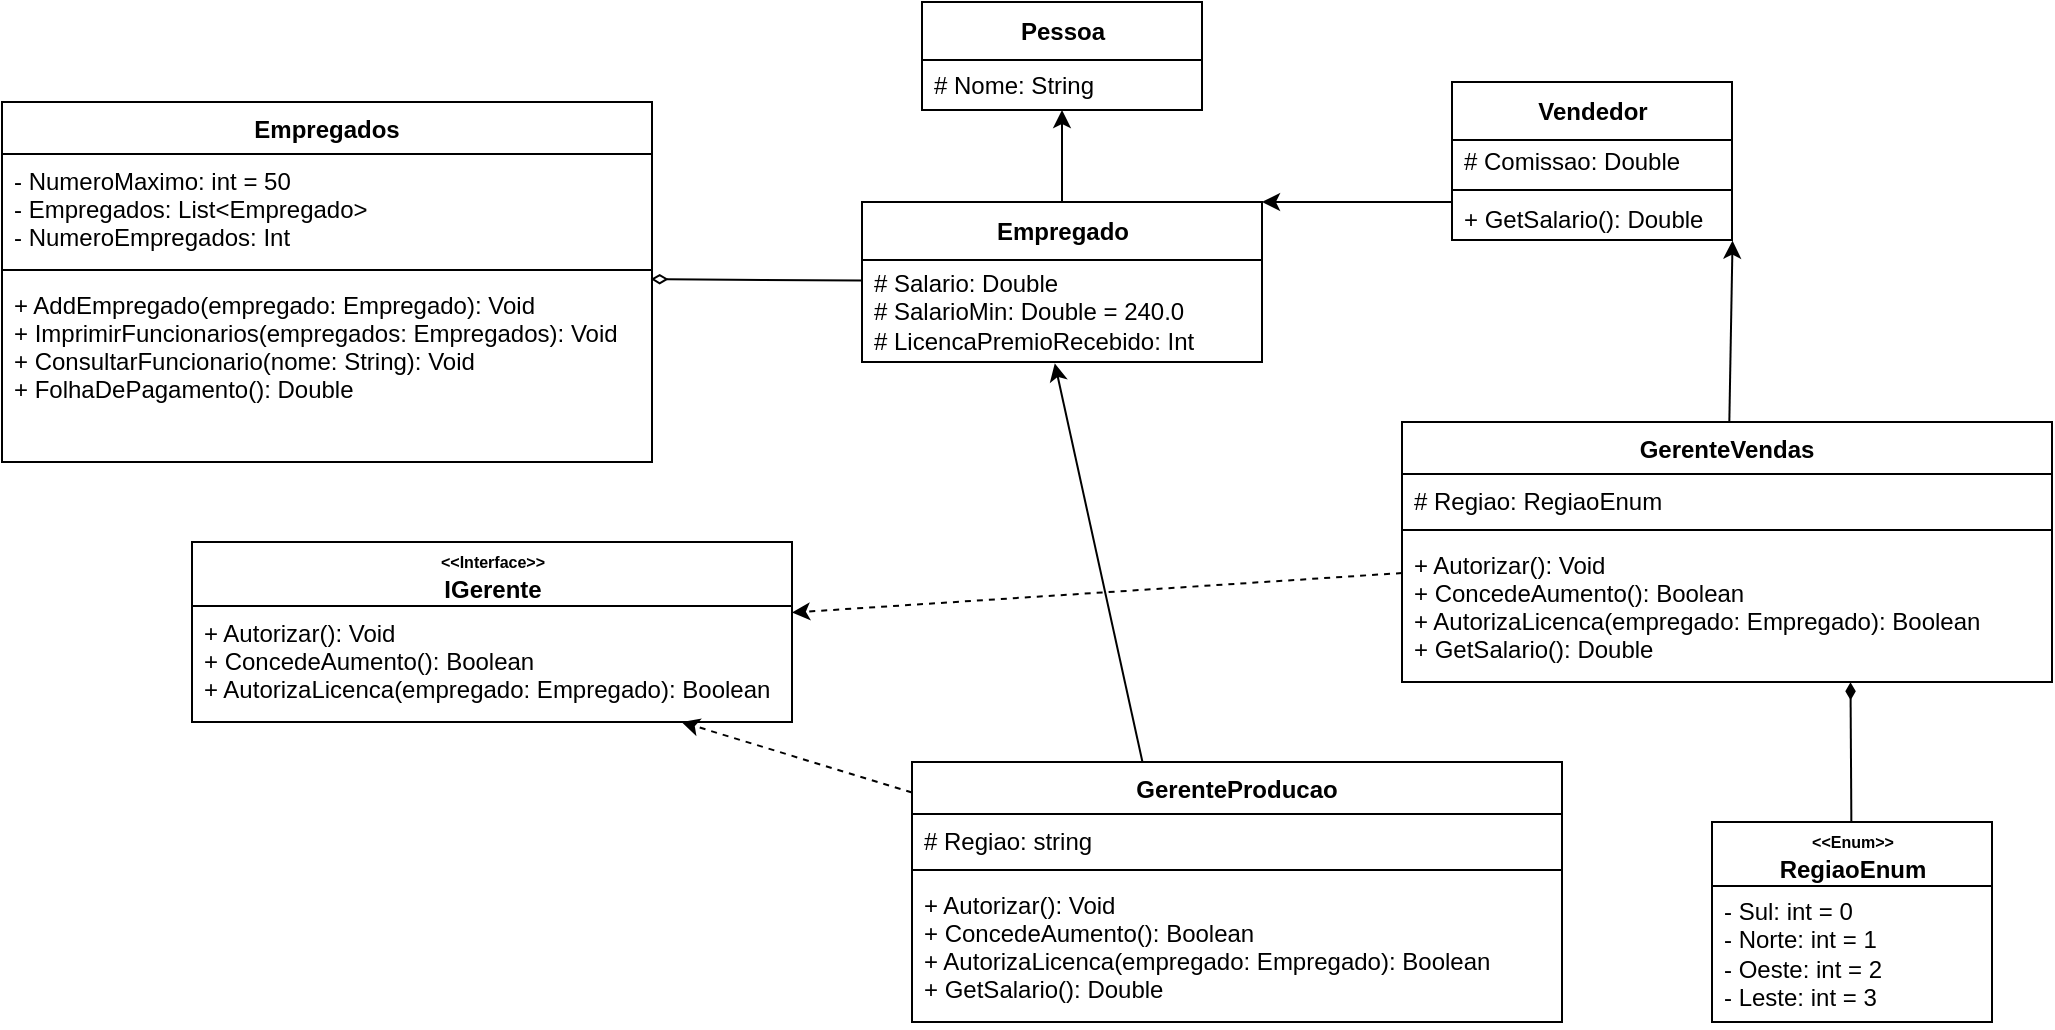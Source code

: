 <mxfile>
    <diagram id="yhuAyolEn7k7sATOD4Kq" name="Page-1">
        <mxGraphModel dx="389" dy="559" grid="1" gridSize="10" guides="1" tooltips="1" connect="1" arrows="1" fold="1" page="1" pageScale="1" pageWidth="850" pageHeight="1100" math="0" shadow="0">
            <root>
                <mxCell id="0"/>
                <mxCell id="1" parent="0"/>
                <mxCell id="2" value="Pessoa" style="swimlane;fontStyle=1;align=center;verticalAlign=middle;childLayout=stackLayout;horizontal=1;startSize=29;horizontalStack=0;resizeParent=1;resizeParentMax=0;resizeLast=0;collapsible=0;marginBottom=0;html=1;" vertex="1" parent="1">
                    <mxGeometry x="855" y="220" width="140" height="54" as="geometry"/>
                </mxCell>
                <mxCell id="3" value="# Nome: String" style="text;html=1;strokeColor=none;fillColor=none;align=left;verticalAlign=middle;spacingLeft=4;spacingRight=4;overflow=hidden;rotatable=0;points=[[0,0.5],[1,0.5]];portConstraint=eastwest;" vertex="1" parent="2">
                    <mxGeometry y="29" width="140" height="25" as="geometry"/>
                </mxCell>
                <mxCell id="5" value="Empregados" style="swimlane;fontStyle=1;align=center;verticalAlign=top;childLayout=stackLayout;horizontal=1;startSize=26;horizontalStack=0;resizeParent=1;resizeParentMax=0;resizeLast=0;collapsible=1;marginBottom=0;" vertex="1" parent="1">
                    <mxGeometry x="395" y="270" width="325" height="180" as="geometry"/>
                </mxCell>
                <mxCell id="6" value="- NumeroMaximo: int = 50&#10;- Empregados: List&lt;Empregado&gt;&#10;- NumeroEmpregados: Int" style="text;strokeColor=none;fillColor=none;align=left;verticalAlign=top;spacingLeft=4;spacingRight=4;overflow=hidden;rotatable=0;points=[[0,0.5],[1,0.5]];portConstraint=eastwest;strokeWidth=1;spacingTop=0;" vertex="1" parent="5">
                    <mxGeometry y="26" width="325" height="54" as="geometry"/>
                </mxCell>
                <mxCell id="7" value="" style="line;strokeWidth=1;fillColor=none;align=left;verticalAlign=middle;spacingTop=-1;spacingLeft=3;spacingRight=3;rotatable=0;labelPosition=right;points=[];portConstraint=eastwest;strokeColor=inherit;" vertex="1" parent="5">
                    <mxGeometry y="80" width="325" height="8" as="geometry"/>
                </mxCell>
                <mxCell id="8" value="+ AddEmpregado(empregado: Empregado): Void&#10;+ ImprimirFuncionarios(empregados: Empregados): Void&#10;+ ConsultarFuncionario(nome: String): Void&#10;+ FolhaDePagamento(): Double" style="text;strokeColor=none;fillColor=none;align=left;verticalAlign=top;spacingLeft=4;spacingRight=4;overflow=hidden;rotatable=0;points=[[0,0.5],[1,0.5]];portConstraint=eastwest;" vertex="1" parent="5">
                    <mxGeometry y="88" width="325" height="92" as="geometry"/>
                </mxCell>
                <mxCell id="11" style="edgeStyle=none;html=1;entryX=0.5;entryY=1;entryDx=0;entryDy=0;" edge="1" parent="1" source="9" target="2">
                    <mxGeometry relative="1" as="geometry"/>
                </mxCell>
                <mxCell id="67" style="edgeStyle=none;html=1;entryX=0.998;entryY=0.006;entryDx=0;entryDy=0;entryPerimeter=0;fontSize=8;endArrow=diamondThin;endFill=0;elbow=vertical;" edge="1" parent="1" source="9" target="8">
                    <mxGeometry relative="1" as="geometry"/>
                </mxCell>
                <mxCell id="9" value="Empregado" style="swimlane;fontStyle=1;align=center;verticalAlign=middle;childLayout=stackLayout;horizontal=1;startSize=29;horizontalStack=0;resizeParent=1;resizeParentMax=0;resizeLast=0;collapsible=0;marginBottom=0;html=1;" vertex="1" parent="1">
                    <mxGeometry x="825" y="320" width="200" height="80" as="geometry"/>
                </mxCell>
                <mxCell id="10" value="&lt;span style=&quot;&quot;&gt;# Salario: Double&lt;/span&gt;&lt;br style=&quot;padding: 0px; margin: 0px;&quot;&gt;&lt;span style=&quot;&quot;&gt;# SalarioMin: Double = 240.0&lt;/span&gt;&lt;br style=&quot;padding: 0px; margin: 0px;&quot;&gt;&lt;span style=&quot;&quot;&gt;# LicencaPremioRecebido: Int&lt;/span&gt;" style="text;html=1;strokeColor=none;fillColor=none;align=left;verticalAlign=middle;spacingLeft=4;spacingRight=4;overflow=hidden;rotatable=0;points=[[0,0.5],[1,0.5]];portConstraint=eastwest;" vertex="1" parent="9">
                    <mxGeometry y="29" width="200" height="51" as="geometry"/>
                </mxCell>
                <mxCell id="44" style="edgeStyle=none;html=1;entryX=1;entryY=0;entryDx=0;entryDy=0;fontSize=8;elbow=vertical;" edge="1" parent="1" target="9">
                    <mxGeometry relative="1" as="geometry">
                        <mxPoint x="1120" y="320" as="sourcePoint"/>
                    </mxGeometry>
                </mxCell>
                <mxCell id="18" value="Vendedor" style="swimlane;fontStyle=1;align=center;verticalAlign=middle;childLayout=stackLayout;horizontal=1;startSize=29;horizontalStack=0;resizeParent=1;resizeParentMax=0;resizeLast=0;collapsible=0;marginBottom=0;html=1;" vertex="1" parent="1">
                    <mxGeometry x="1120" y="260" width="140" height="79" as="geometry"/>
                </mxCell>
                <mxCell id="19" value="# Comissao: Double" style="text;html=1;strokeColor=none;fillColor=none;align=left;verticalAlign=middle;spacingLeft=4;spacingRight=4;overflow=hidden;rotatable=0;points=[[0,0.5],[1,0.5]];portConstraint=eastwest;" vertex="1" parent="18">
                    <mxGeometry y="29" width="140" height="21" as="geometry"/>
                </mxCell>
                <mxCell id="26" value="" style="line;strokeWidth=1;fillColor=none;align=left;verticalAlign=middle;spacingTop=-1;spacingLeft=3;spacingRight=3;rotatable=0;labelPosition=right;points=[];portConstraint=eastwest;strokeColor=inherit;" vertex="1" parent="18">
                    <mxGeometry y="50" width="140" height="8" as="geometry"/>
                </mxCell>
                <mxCell id="30" value="+ GetSalario(): Double" style="text;html=1;strokeColor=none;fillColor=none;align=left;verticalAlign=middle;spacingLeft=4;spacingRight=4;overflow=hidden;rotatable=0;points=[[0,0.5],[1,0.5]];portConstraint=eastwest;" vertex="1" parent="18">
                    <mxGeometry y="58" width="140" height="21" as="geometry"/>
                </mxCell>
                <mxCell id="41" style="edgeStyle=none;html=1;entryX=1.002;entryY=1.014;entryDx=0;entryDy=0;entryPerimeter=0;fontSize=8;elbow=vertical;" edge="1" parent="1" source="22" target="30">
                    <mxGeometry relative="1" as="geometry"/>
                </mxCell>
                <mxCell id="59" style="edgeStyle=none;html=1;dashed=1;fontSize=8;elbow=vertical;" edge="1" parent="1" source="22" target="32">
                    <mxGeometry relative="1" as="geometry"/>
                </mxCell>
                <mxCell id="22" value="GerenteVendas" style="swimlane;fontStyle=1;align=center;verticalAlign=top;childLayout=stackLayout;horizontal=1;startSize=26;horizontalStack=0;resizeParent=1;resizeParentMax=0;resizeLast=0;collapsible=1;marginBottom=0;" vertex="1" parent="1">
                    <mxGeometry x="1095" y="430" width="325" height="130" as="geometry">
                        <mxRectangle x="1200" y="364" width="130" height="30" as="alternateBounds"/>
                    </mxGeometry>
                </mxCell>
                <mxCell id="23" value="# Regiao: RegiaoEnum" style="text;strokeColor=none;fillColor=none;align=left;verticalAlign=top;spacingLeft=4;spacingRight=4;overflow=hidden;rotatable=0;points=[[0,0.5],[1,0.5]];portConstraint=eastwest;strokeWidth=1;spacingTop=0;" vertex="1" parent="22">
                    <mxGeometry y="26" width="325" height="24" as="geometry"/>
                </mxCell>
                <mxCell id="24" value="" style="line;strokeWidth=1;fillColor=none;align=left;verticalAlign=middle;spacingTop=-1;spacingLeft=3;spacingRight=3;rotatable=0;labelPosition=right;points=[];portConstraint=eastwest;strokeColor=inherit;" vertex="1" parent="22">
                    <mxGeometry y="50" width="325" height="8" as="geometry"/>
                </mxCell>
                <mxCell id="25" value="+ Autorizar(): Void&#10;+ ConcedeAumento(): Boolean&#10;+ AutorizaLicenca(empregado: Empregado): Boolean&#10;+ GetSalario(): Double" style="text;strokeColor=none;fillColor=none;align=left;verticalAlign=top;spacingLeft=4;spacingRight=4;overflow=hidden;rotatable=0;points=[[0,0.5],[1,0.5]];portConstraint=eastwest;" vertex="1" parent="22">
                    <mxGeometry y="58" width="325" height="72" as="geometry"/>
                </mxCell>
                <mxCell id="32" value="&lt;font style=&quot;font-size: 8px;&quot;&gt;&amp;lt;&amp;lt;Interface&amp;gt;&amp;gt;&lt;br&gt;&lt;/font&gt;IGerente" style="swimlane;fontStyle=1;align=center;verticalAlign=middle;childLayout=stackLayout;horizontal=1;startSize=32;horizontalStack=0;resizeParent=1;resizeParentMax=0;resizeLast=0;collapsible=0;marginBottom=0;html=1;" vertex="1" parent="1">
                    <mxGeometry x="490" y="490" width="300" height="90" as="geometry"/>
                </mxCell>
                <mxCell id="34" value="+ Autorizar(): Void&#10;+ ConcedeAumento(): Boolean&#10;+ AutorizaLicenca(empregado: Empregado): Boolean" style="text;strokeColor=none;fillColor=none;align=left;verticalAlign=top;spacingLeft=4;spacingRight=4;overflow=hidden;rotatable=0;points=[[0,0.5],[1,0.5]];portConstraint=eastwest;" vertex="1" parent="32">
                    <mxGeometry y="32" width="300" height="58" as="geometry"/>
                </mxCell>
                <mxCell id="43" style="edgeStyle=none;html=1;exitX=0.355;exitY=0.005;exitDx=0;exitDy=0;entryX=0.482;entryY=1.013;entryDx=0;entryDy=0;fontSize=8;elbow=vertical;entryPerimeter=0;exitPerimeter=0;" edge="1" parent="1" source="37" target="10">
                    <mxGeometry relative="1" as="geometry">
                        <Array as="points"/>
                    </mxGeometry>
                </mxCell>
                <mxCell id="58" style="edgeStyle=none;html=1;fontSize=8;elbow=vertical;dashed=1;" edge="1" parent="1" source="37" target="34">
                    <mxGeometry relative="1" as="geometry"/>
                </mxCell>
                <mxCell id="37" value="GerenteProducao" style="swimlane;fontStyle=1;align=center;verticalAlign=top;childLayout=stackLayout;horizontal=1;startSize=26;horizontalStack=0;resizeParent=1;resizeParentMax=0;resizeLast=0;collapsible=1;marginBottom=0;" vertex="1" parent="1">
                    <mxGeometry x="850" y="600" width="325" height="130" as="geometry">
                        <mxRectangle x="1200" y="560" width="140" height="30" as="alternateBounds"/>
                    </mxGeometry>
                </mxCell>
                <mxCell id="38" value="# Regiao: string" style="text;strokeColor=none;fillColor=none;align=left;verticalAlign=top;spacingLeft=4;spacingRight=4;overflow=hidden;rotatable=0;points=[[0,0.5],[1,0.5]];portConstraint=eastwest;strokeWidth=1;spacingTop=0;" vertex="1" parent="37">
                    <mxGeometry y="26" width="325" height="24" as="geometry"/>
                </mxCell>
                <mxCell id="39" value="" style="line;strokeWidth=1;fillColor=none;align=left;verticalAlign=middle;spacingTop=-1;spacingLeft=3;spacingRight=3;rotatable=0;labelPosition=right;points=[];portConstraint=eastwest;strokeColor=inherit;" vertex="1" parent="37">
                    <mxGeometry y="50" width="325" height="8" as="geometry"/>
                </mxCell>
                <mxCell id="40" value="+ Autorizar(): Void&#10;+ ConcedeAumento(): Boolean&#10;+ AutorizaLicenca(empregado: Empregado): Boolean&#10;+ GetSalario(): Double" style="text;strokeColor=none;fillColor=none;align=left;verticalAlign=top;spacingLeft=4;spacingRight=4;overflow=hidden;rotatable=0;points=[[0,0.5],[1,0.5]];portConstraint=eastwest;" vertex="1" parent="37">
                    <mxGeometry y="58" width="325" height="72" as="geometry"/>
                </mxCell>
                <mxCell id="66" style="edgeStyle=none;html=1;fontSize=8;elbow=vertical;entryX=0.69;entryY=1.002;entryDx=0;entryDy=0;entryPerimeter=0;endArrow=diamondThin;endFill=1;" edge="1" parent="1" source="62" target="25">
                    <mxGeometry relative="1" as="geometry"/>
                </mxCell>
                <mxCell id="62" value="&lt;font style=&quot;font-size: 8px;&quot;&gt;&amp;lt;&amp;lt;Enum&amp;gt;&amp;gt;&lt;br&gt;&lt;/font&gt;RegiaoEnum" style="swimlane;fontStyle=1;align=center;verticalAlign=middle;childLayout=stackLayout;horizontal=1;startSize=32;horizontalStack=0;resizeParent=1;resizeParentMax=0;resizeLast=0;collapsible=0;marginBottom=0;html=1;" vertex="1" parent="1">
                    <mxGeometry x="1250" y="630" width="140" height="100" as="geometry"/>
                </mxCell>
                <mxCell id="65" value="- Sul: int = 0&lt;br&gt;- Norte: int = 1&lt;br&gt;- Oeste: int = 2&lt;br&gt;- Leste: int = 3" style="text;html=1;strokeColor=none;fillColor=none;align=left;verticalAlign=middle;spacingLeft=4;spacingRight=4;overflow=hidden;rotatable=0;points=[[0,0.5],[1,0.5]];portConstraint=eastwest;" vertex="1" parent="62">
                    <mxGeometry y="32" width="140" height="68" as="geometry"/>
                </mxCell>
            </root>
        </mxGraphModel>
    </diagram>
</mxfile>